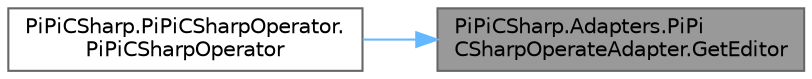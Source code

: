 digraph "PiPiCSharp.Adapters.PiPiCSharpOperateAdapter.GetEditor"
{
 // LATEX_PDF_SIZE
  bgcolor="transparent";
  edge [fontname=Helvetica,fontsize=10,labelfontname=Helvetica,labelfontsize=10];
  node [fontname=Helvetica,fontsize=10,shape=box,height=0.2,width=0.4];
  rankdir="RL";
  Node1 [id="Node000001",label="PiPiCSharp.Adapters.PiPi\lCSharpOperateAdapter.GetEditor",height=0.2,width=0.4,color="gray40", fillcolor="grey60", style="filled", fontcolor="black",tooltip="Get PiPiCSharpOperateAdapter."];
  Node1 -> Node2 [id="edge1_Node000001_Node000002",dir="back",color="steelblue1",style="solid",tooltip=" "];
  Node2 [id="Node000002",label="PiPiCSharp.PiPiCSharpOperator.\lPiPiCSharpOperator",height=0.2,width=0.4,color="grey40", fillcolor="white", style="filled",URL="$class_pi_pi_c_sharp_1_1_pi_pi_c_sharp_operator.html#ad19554ebf225d168e22ee9ac0b9ba238",tooltip="Initializes a new instance of the PiPiCSharpOperator class."];
}
